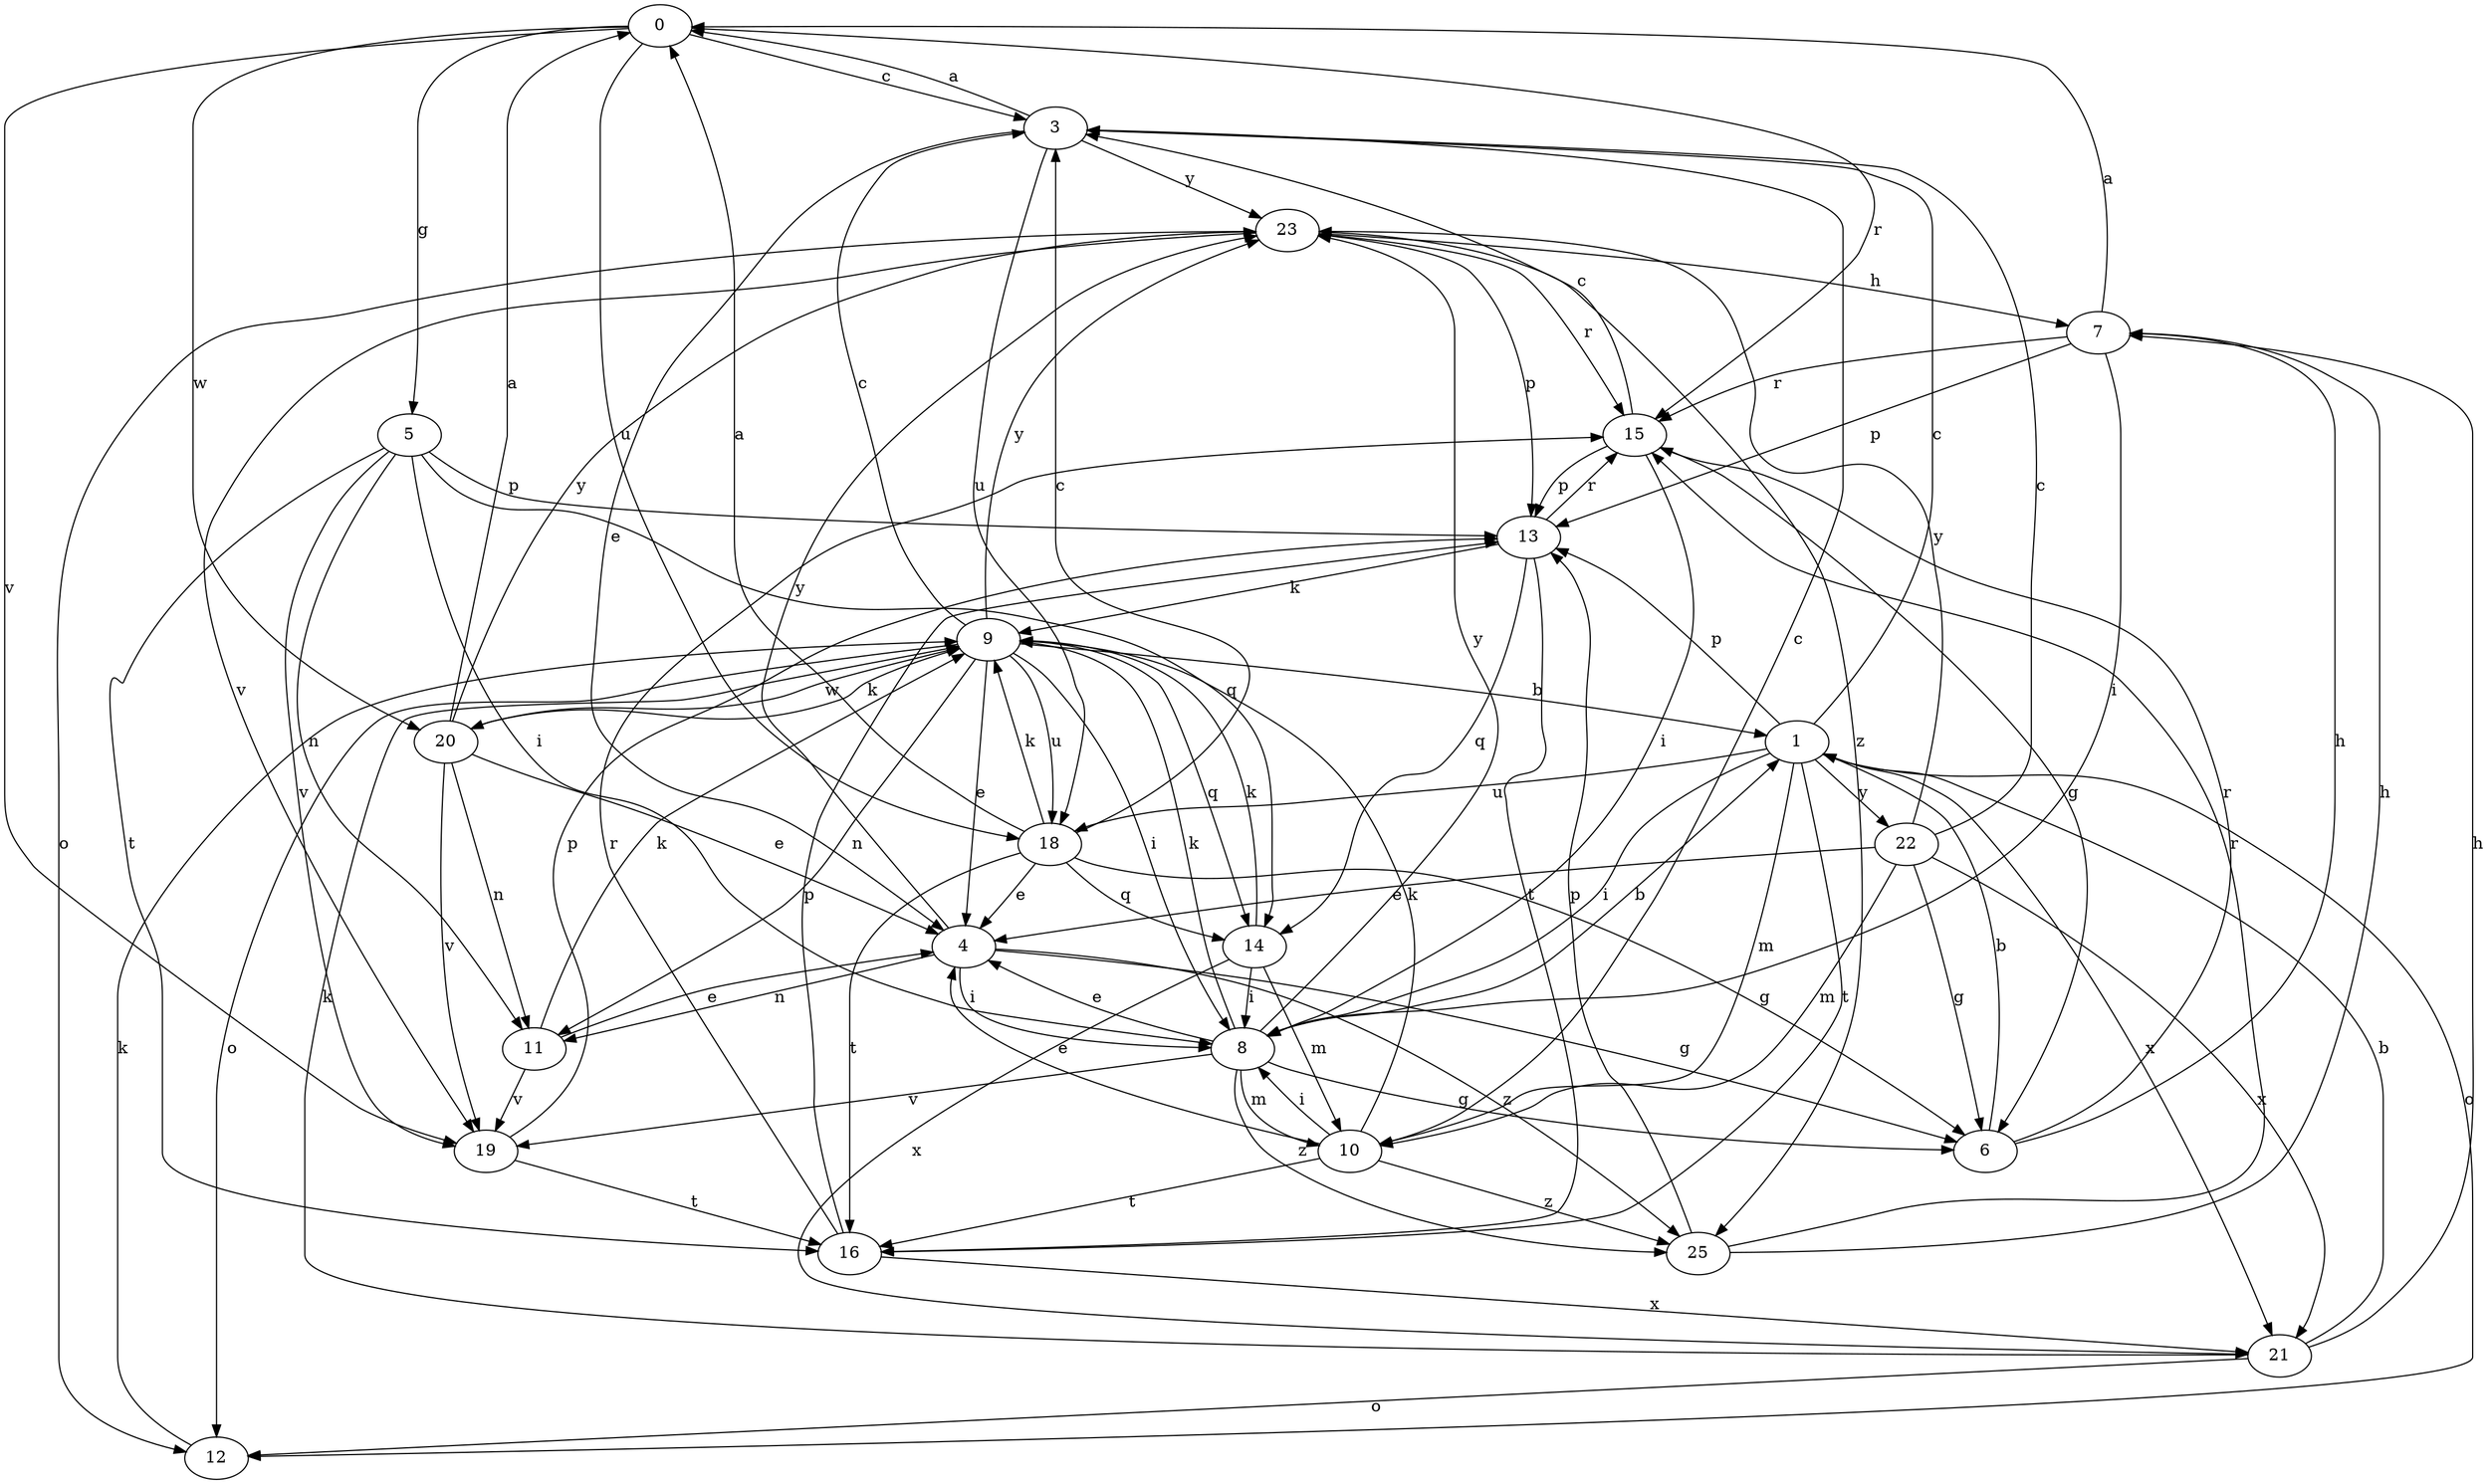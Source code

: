 strict digraph  {
0;
1;
3;
4;
5;
6;
7;
8;
9;
10;
11;
12;
13;
14;
15;
16;
18;
19;
20;
21;
22;
23;
25;
0 -> 3  [label=c];
0 -> 5  [label=g];
0 -> 15  [label=r];
0 -> 18  [label=u];
0 -> 19  [label=v];
0 -> 20  [label=w];
1 -> 3  [label=c];
1 -> 8  [label=i];
1 -> 10  [label=m];
1 -> 12  [label=o];
1 -> 13  [label=p];
1 -> 16  [label=t];
1 -> 18  [label=u];
1 -> 21  [label=x];
1 -> 22  [label=y];
3 -> 0  [label=a];
3 -> 4  [label=e];
3 -> 18  [label=u];
3 -> 23  [label=y];
4 -> 6  [label=g];
4 -> 8  [label=i];
4 -> 11  [label=n];
4 -> 23  [label=y];
4 -> 25  [label=z];
5 -> 8  [label=i];
5 -> 11  [label=n];
5 -> 13  [label=p];
5 -> 14  [label=q];
5 -> 16  [label=t];
5 -> 19  [label=v];
6 -> 1  [label=b];
6 -> 7  [label=h];
6 -> 15  [label=r];
7 -> 0  [label=a];
7 -> 8  [label=i];
7 -> 13  [label=p];
7 -> 15  [label=r];
8 -> 1  [label=b];
8 -> 4  [label=e];
8 -> 6  [label=g];
8 -> 9  [label=k];
8 -> 10  [label=m];
8 -> 19  [label=v];
8 -> 23  [label=y];
8 -> 25  [label=z];
9 -> 1  [label=b];
9 -> 3  [label=c];
9 -> 4  [label=e];
9 -> 8  [label=i];
9 -> 11  [label=n];
9 -> 12  [label=o];
9 -> 14  [label=q];
9 -> 18  [label=u];
9 -> 20  [label=w];
9 -> 23  [label=y];
10 -> 3  [label=c];
10 -> 4  [label=e];
10 -> 8  [label=i];
10 -> 9  [label=k];
10 -> 16  [label=t];
10 -> 25  [label=z];
11 -> 4  [label=e];
11 -> 9  [label=k];
11 -> 19  [label=v];
12 -> 9  [label=k];
13 -> 9  [label=k];
13 -> 14  [label=q];
13 -> 15  [label=r];
13 -> 16  [label=t];
14 -> 8  [label=i];
14 -> 9  [label=k];
14 -> 10  [label=m];
14 -> 21  [label=x];
15 -> 3  [label=c];
15 -> 6  [label=g];
15 -> 8  [label=i];
15 -> 13  [label=p];
16 -> 13  [label=p];
16 -> 15  [label=r];
16 -> 21  [label=x];
18 -> 0  [label=a];
18 -> 3  [label=c];
18 -> 4  [label=e];
18 -> 6  [label=g];
18 -> 9  [label=k];
18 -> 14  [label=q];
18 -> 16  [label=t];
19 -> 13  [label=p];
19 -> 16  [label=t];
20 -> 0  [label=a];
20 -> 4  [label=e];
20 -> 9  [label=k];
20 -> 11  [label=n];
20 -> 19  [label=v];
20 -> 23  [label=y];
21 -> 1  [label=b];
21 -> 7  [label=h];
21 -> 9  [label=k];
21 -> 12  [label=o];
22 -> 3  [label=c];
22 -> 4  [label=e];
22 -> 6  [label=g];
22 -> 10  [label=m];
22 -> 21  [label=x];
22 -> 23  [label=y];
23 -> 7  [label=h];
23 -> 12  [label=o];
23 -> 13  [label=p];
23 -> 15  [label=r];
23 -> 19  [label=v];
23 -> 25  [label=z];
25 -> 7  [label=h];
25 -> 13  [label=p];
25 -> 15  [label=r];
}

